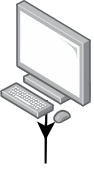 <mxfile version="21.6.6" type="github">
  <diagram name="Page-1" id="biT-YGSAKw_1VXWfMTr1">
    <mxGraphModel dx="1050" dy="574" grid="1" gridSize="10" guides="1" tooltips="1" connect="1" arrows="1" fold="1" page="1" pageScale="1" pageWidth="850" pageHeight="1100" math="0" shadow="0">
      <root>
        <mxCell id="0" />
        <mxCell id="1" parent="0" />
        <mxCell id="zbKXCMnSr81tl0BGBho--3" value="" style="edgeStyle=orthogonalEdgeStyle;rounded=0;orthogonalLoop=1;jettySize=auto;html=1;" edge="1" parent="1" source="zbKXCMnSr81tl0BGBho--1">
          <mxGeometry relative="1" as="geometry">
            <mxPoint x="712.8" y="130" as="targetPoint" />
          </mxGeometry>
        </mxCell>
        <mxCell id="zbKXCMnSr81tl0BGBho--1" value="" style="image;points=[];aspect=fixed;html=1;align=center;shadow=0;dashed=0;image=img/lib/allied_telesis/computer_and_terminals/Personal_Computer.svg;" vertex="1" parent="1">
          <mxGeometry x="690" y="60" width="45.6" height="61.8" as="geometry" />
        </mxCell>
      </root>
    </mxGraphModel>
  </diagram>
</mxfile>

